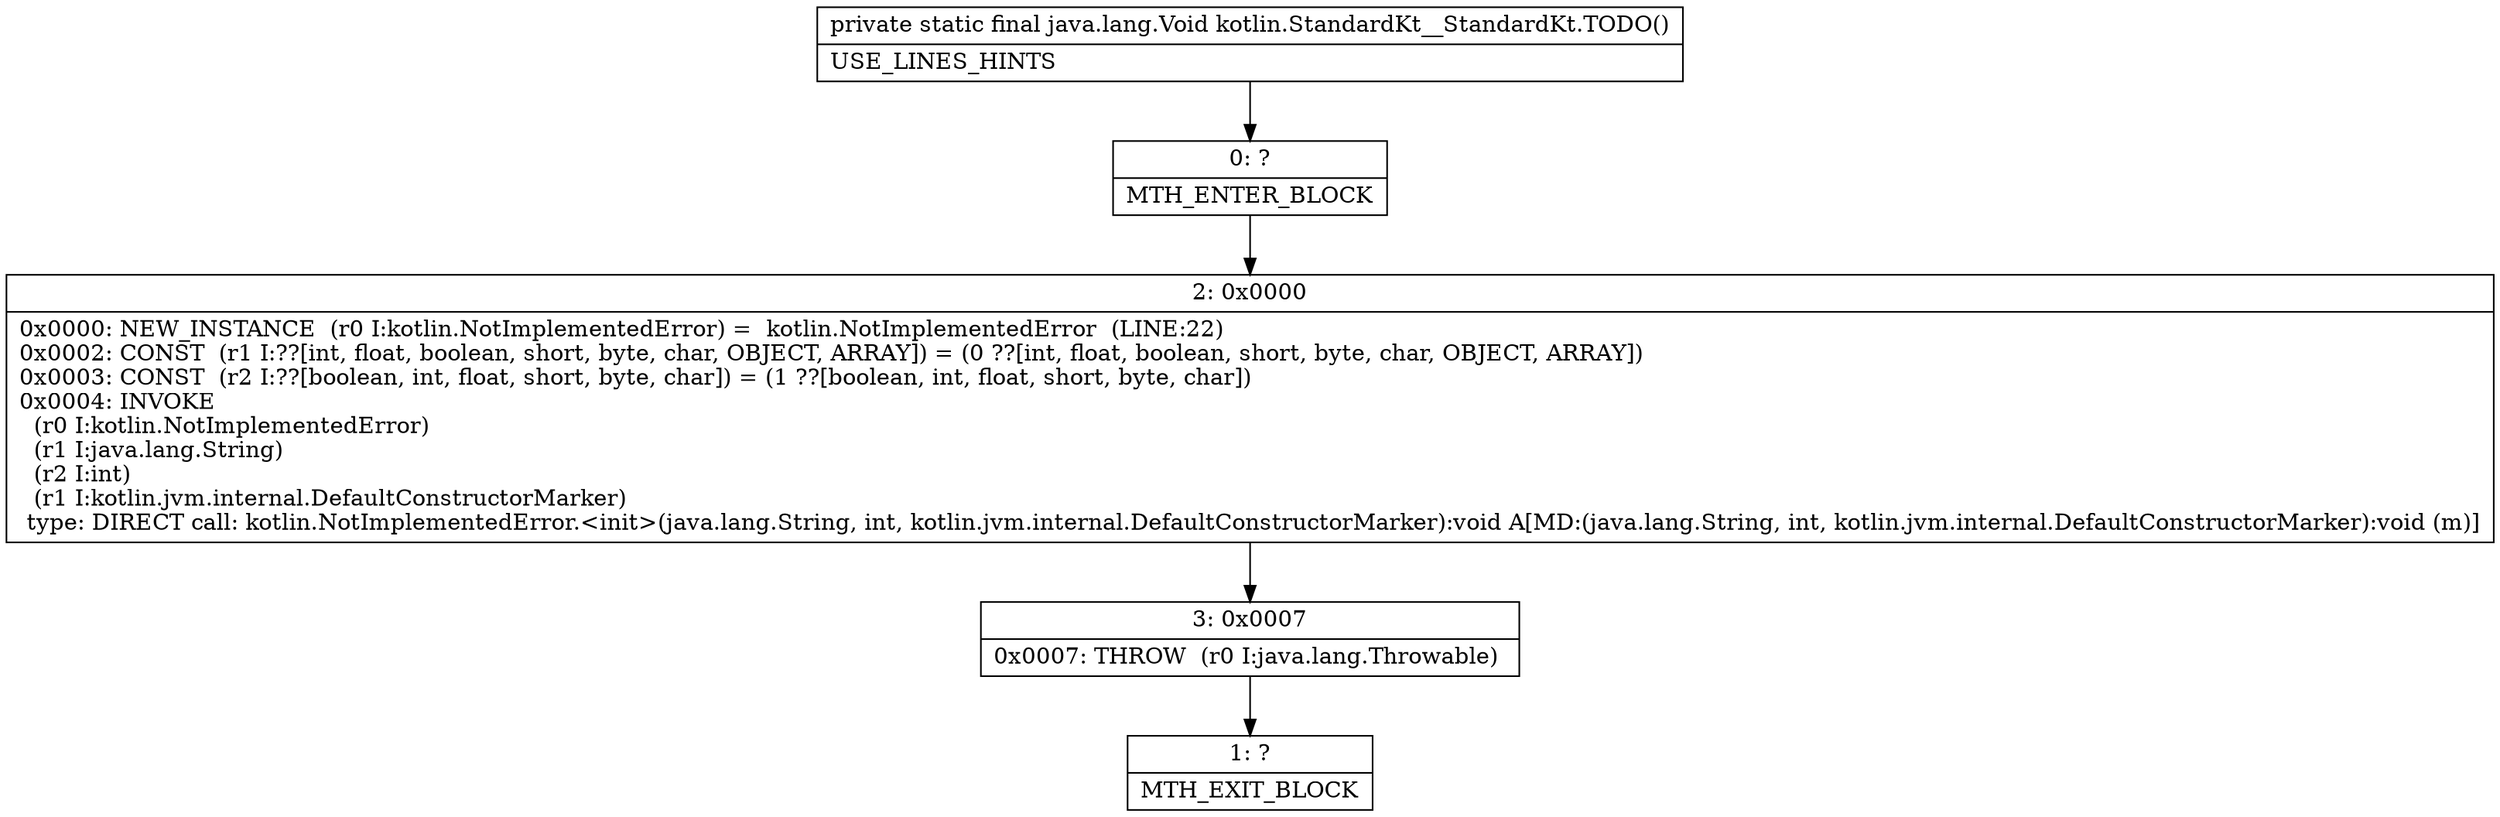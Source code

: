 digraph "CFG forkotlin.StandardKt__StandardKt.TODO()Ljava\/lang\/Void;" {
Node_0 [shape=record,label="{0\:\ ?|MTH_ENTER_BLOCK\l}"];
Node_2 [shape=record,label="{2\:\ 0x0000|0x0000: NEW_INSTANCE  (r0 I:kotlin.NotImplementedError) =  kotlin.NotImplementedError  (LINE:22)\l0x0002: CONST  (r1 I:??[int, float, boolean, short, byte, char, OBJECT, ARRAY]) = (0 ??[int, float, boolean, short, byte, char, OBJECT, ARRAY]) \l0x0003: CONST  (r2 I:??[boolean, int, float, short, byte, char]) = (1 ??[boolean, int, float, short, byte, char]) \l0x0004: INVOKE  \l  (r0 I:kotlin.NotImplementedError)\l  (r1 I:java.lang.String)\l  (r2 I:int)\l  (r1 I:kotlin.jvm.internal.DefaultConstructorMarker)\l type: DIRECT call: kotlin.NotImplementedError.\<init\>(java.lang.String, int, kotlin.jvm.internal.DefaultConstructorMarker):void A[MD:(java.lang.String, int, kotlin.jvm.internal.DefaultConstructorMarker):void (m)]\l}"];
Node_3 [shape=record,label="{3\:\ 0x0007|0x0007: THROW  (r0 I:java.lang.Throwable) \l}"];
Node_1 [shape=record,label="{1\:\ ?|MTH_EXIT_BLOCK\l}"];
MethodNode[shape=record,label="{private static final java.lang.Void kotlin.StandardKt__StandardKt.TODO()  | USE_LINES_HINTS\l}"];
MethodNode -> Node_0;Node_0 -> Node_2;
Node_2 -> Node_3;
Node_3 -> Node_1;
}

